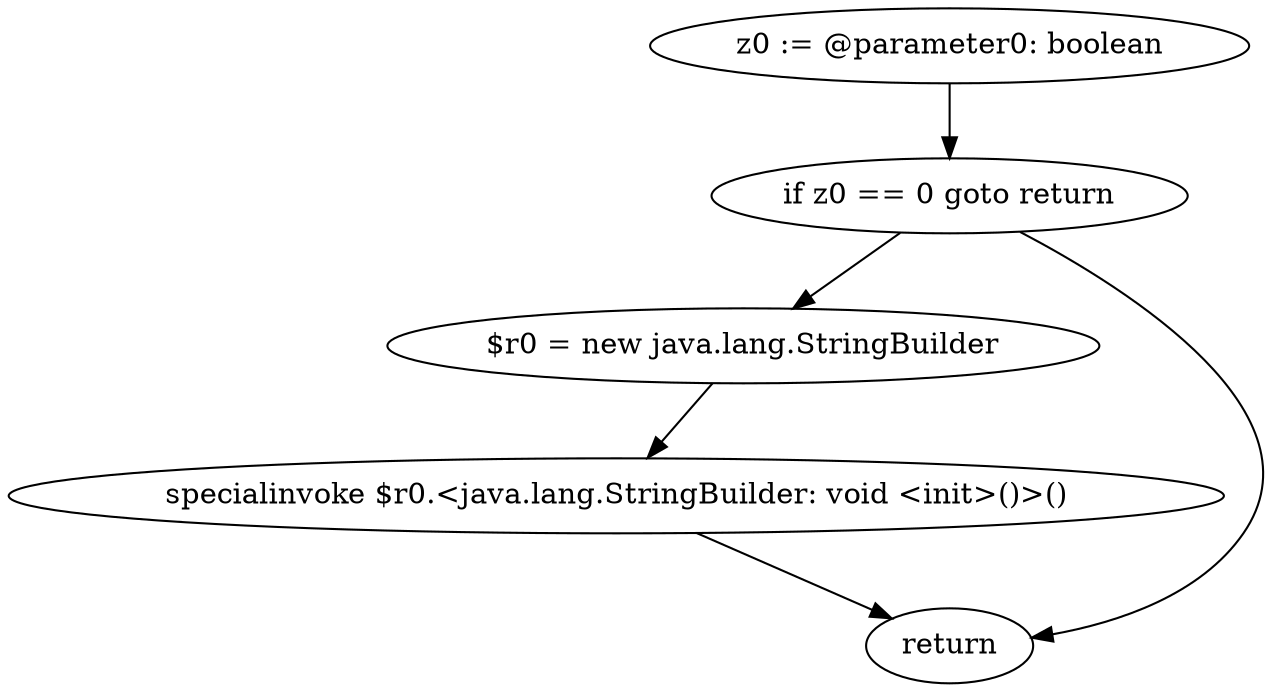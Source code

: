 digraph "unitGraph" {
    "z0 := @parameter0: boolean"
    "if z0 == 0 goto return"
    "$r0 = new java.lang.StringBuilder"
    "specialinvoke $r0.<java.lang.StringBuilder: void <init>()>()"
    "return"
    "z0 := @parameter0: boolean"->"if z0 == 0 goto return";
    "if z0 == 0 goto return"->"$r0 = new java.lang.StringBuilder";
    "if z0 == 0 goto return"->"return";
    "$r0 = new java.lang.StringBuilder"->"specialinvoke $r0.<java.lang.StringBuilder: void <init>()>()";
    "specialinvoke $r0.<java.lang.StringBuilder: void <init>()>()"->"return";
}
